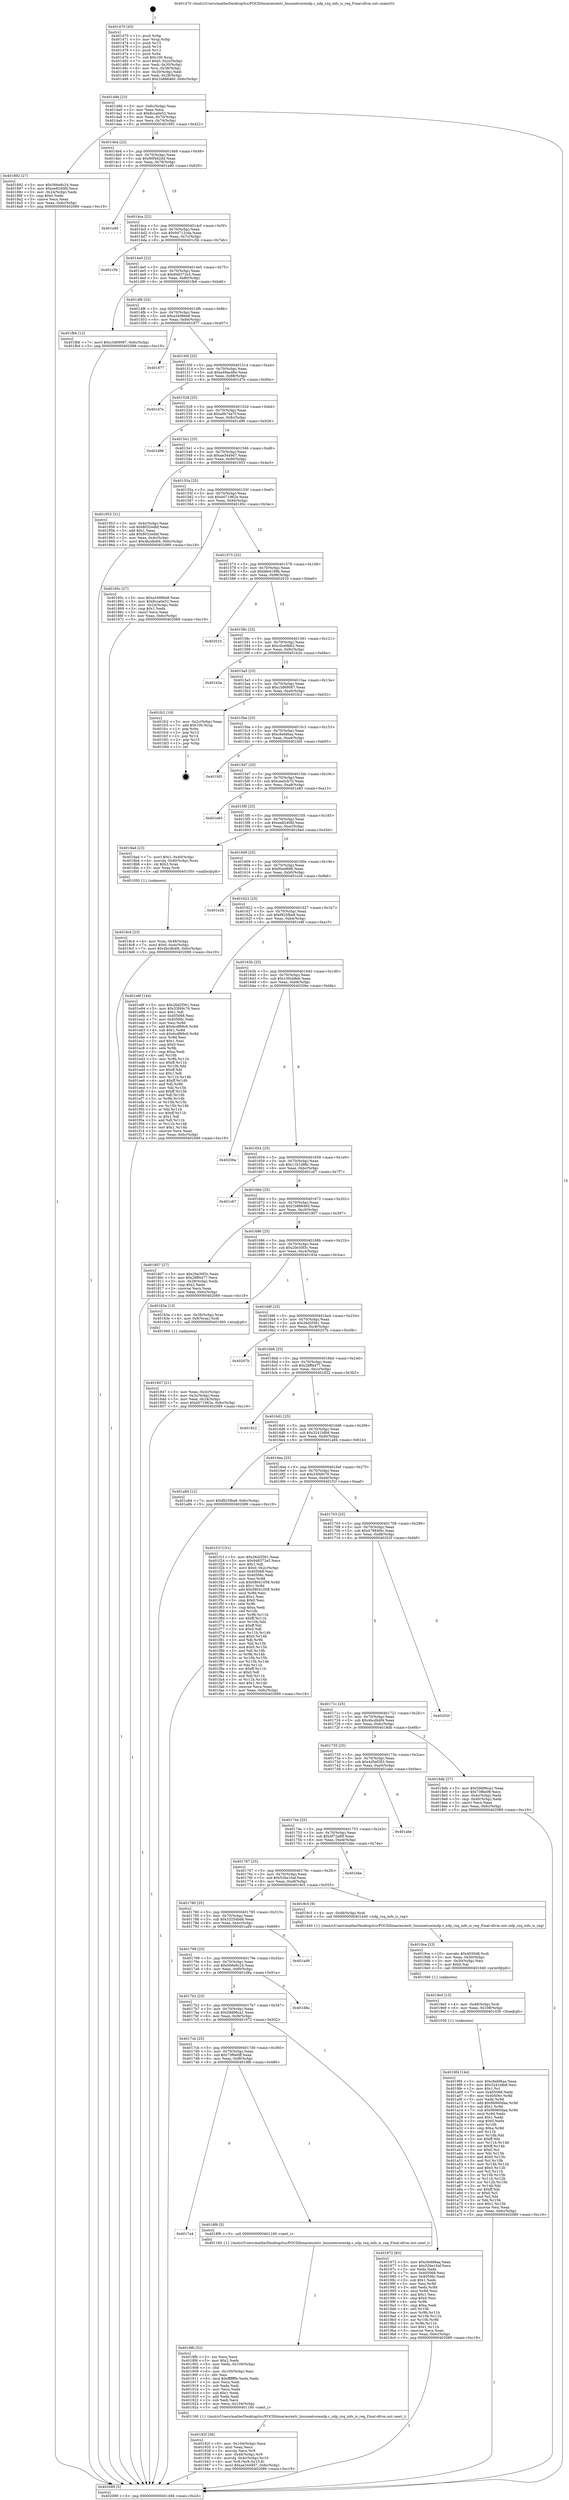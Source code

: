 digraph "0x401470" {
  label = "0x401470 (/mnt/c/Users/mathe/Desktop/tcc/POCII/binaries/extr_linuxnetcorexdp.c_xdp_rxq_info_is_reg_Final-ollvm.out::main(0))"
  labelloc = "t"
  node[shape=record]

  Entry [label="",width=0.3,height=0.3,shape=circle,fillcolor=black,style=filled]
  "0x40149d" [label="{
     0x40149d [23]\l
     | [instrs]\l
     &nbsp;&nbsp;0x40149d \<+3\>: mov -0x6c(%rbp),%eax\l
     &nbsp;&nbsp;0x4014a0 \<+2\>: mov %eax,%ecx\l
     &nbsp;&nbsp;0x4014a2 \<+6\>: sub $0x8cca0e52,%ecx\l
     &nbsp;&nbsp;0x4014a8 \<+3\>: mov %eax,-0x70(%rbp)\l
     &nbsp;&nbsp;0x4014ab \<+3\>: mov %ecx,-0x74(%rbp)\l
     &nbsp;&nbsp;0x4014ae \<+6\>: je 0000000000401892 \<main+0x422\>\l
  }"]
  "0x401892" [label="{
     0x401892 [27]\l
     | [instrs]\l
     &nbsp;&nbsp;0x401892 \<+5\>: mov $0x566e8c24,%eax\l
     &nbsp;&nbsp;0x401897 \<+5\>: mov $0xee8240fd,%ecx\l
     &nbsp;&nbsp;0x40189c \<+3\>: mov -0x24(%rbp),%edx\l
     &nbsp;&nbsp;0x40189f \<+3\>: cmp $0x0,%edx\l
     &nbsp;&nbsp;0x4018a2 \<+3\>: cmove %ecx,%eax\l
     &nbsp;&nbsp;0x4018a5 \<+3\>: mov %eax,-0x6c(%rbp)\l
     &nbsp;&nbsp;0x4018a8 \<+5\>: jmp 0000000000402089 \<main+0xc19\>\l
  }"]
  "0x4014b4" [label="{
     0x4014b4 [22]\l
     | [instrs]\l
     &nbsp;&nbsp;0x4014b4 \<+5\>: jmp 00000000004014b9 \<main+0x49\>\l
     &nbsp;&nbsp;0x4014b9 \<+3\>: mov -0x70(%rbp),%eax\l
     &nbsp;&nbsp;0x4014bc \<+5\>: sub $0x90f4d2d4,%eax\l
     &nbsp;&nbsp;0x4014c1 \<+3\>: mov %eax,-0x78(%rbp)\l
     &nbsp;&nbsp;0x4014c4 \<+6\>: je 0000000000401a90 \<main+0x620\>\l
  }"]
  Exit [label="",width=0.3,height=0.3,shape=circle,fillcolor=black,style=filled,peripheries=2]
  "0x401a90" [label="{
     0x401a90\l
  }", style=dashed]
  "0x4014ca" [label="{
     0x4014ca [22]\l
     | [instrs]\l
     &nbsp;&nbsp;0x4014ca \<+5\>: jmp 00000000004014cf \<main+0x5f\>\l
     &nbsp;&nbsp;0x4014cf \<+3\>: mov -0x70(%rbp),%eax\l
     &nbsp;&nbsp;0x4014d2 \<+5\>: sub $0x94712cda,%eax\l
     &nbsp;&nbsp;0x4014d7 \<+3\>: mov %eax,-0x7c(%rbp)\l
     &nbsp;&nbsp;0x4014da \<+6\>: je 0000000000401c5b \<main+0x7eb\>\l
  }"]
  "0x4019f4" [label="{
     0x4019f4 [144]\l
     | [instrs]\l
     &nbsp;&nbsp;0x4019f4 \<+5\>: mov $0xc6efd6aa,%eax\l
     &nbsp;&nbsp;0x4019f9 \<+5\>: mov $0x3241bfb8,%esi\l
     &nbsp;&nbsp;0x4019fe \<+2\>: mov $0x1,%cl\l
     &nbsp;&nbsp;0x401a00 \<+7\>: mov 0x405068,%edx\l
     &nbsp;&nbsp;0x401a07 \<+8\>: mov 0x40506c,%r8d\l
     &nbsp;&nbsp;0x401a0f \<+3\>: mov %edx,%r9d\l
     &nbsp;&nbsp;0x401a12 \<+7\>: add $0x9b960daa,%r9d\l
     &nbsp;&nbsp;0x401a19 \<+4\>: sub $0x1,%r9d\l
     &nbsp;&nbsp;0x401a1d \<+7\>: sub $0x9b960daa,%r9d\l
     &nbsp;&nbsp;0x401a24 \<+4\>: imul %r9d,%edx\l
     &nbsp;&nbsp;0x401a28 \<+3\>: and $0x1,%edx\l
     &nbsp;&nbsp;0x401a2b \<+3\>: cmp $0x0,%edx\l
     &nbsp;&nbsp;0x401a2e \<+4\>: sete %r10b\l
     &nbsp;&nbsp;0x401a32 \<+4\>: cmp $0xa,%r8d\l
     &nbsp;&nbsp;0x401a36 \<+4\>: setl %r11b\l
     &nbsp;&nbsp;0x401a3a \<+3\>: mov %r10b,%bl\l
     &nbsp;&nbsp;0x401a3d \<+3\>: xor $0xff,%bl\l
     &nbsp;&nbsp;0x401a40 \<+3\>: mov %r11b,%r14b\l
     &nbsp;&nbsp;0x401a43 \<+4\>: xor $0xff,%r14b\l
     &nbsp;&nbsp;0x401a47 \<+3\>: xor $0x0,%cl\l
     &nbsp;&nbsp;0x401a4a \<+3\>: mov %bl,%r15b\l
     &nbsp;&nbsp;0x401a4d \<+4\>: and $0x0,%r15b\l
     &nbsp;&nbsp;0x401a51 \<+3\>: and %cl,%r10b\l
     &nbsp;&nbsp;0x401a54 \<+3\>: mov %r14b,%r12b\l
     &nbsp;&nbsp;0x401a57 \<+4\>: and $0x0,%r12b\l
     &nbsp;&nbsp;0x401a5b \<+3\>: and %cl,%r11b\l
     &nbsp;&nbsp;0x401a5e \<+3\>: or %r10b,%r15b\l
     &nbsp;&nbsp;0x401a61 \<+3\>: or %r11b,%r12b\l
     &nbsp;&nbsp;0x401a64 \<+3\>: xor %r12b,%r15b\l
     &nbsp;&nbsp;0x401a67 \<+3\>: or %r14b,%bl\l
     &nbsp;&nbsp;0x401a6a \<+3\>: xor $0xff,%bl\l
     &nbsp;&nbsp;0x401a6d \<+3\>: or $0x0,%cl\l
     &nbsp;&nbsp;0x401a70 \<+2\>: and %cl,%bl\l
     &nbsp;&nbsp;0x401a72 \<+3\>: or %bl,%r15b\l
     &nbsp;&nbsp;0x401a75 \<+4\>: test $0x1,%r15b\l
     &nbsp;&nbsp;0x401a79 \<+3\>: cmovne %esi,%eax\l
     &nbsp;&nbsp;0x401a7c \<+3\>: mov %eax,-0x6c(%rbp)\l
     &nbsp;&nbsp;0x401a7f \<+5\>: jmp 0000000000402089 \<main+0xc19\>\l
  }"]
  "0x401c5b" [label="{
     0x401c5b\l
  }", style=dashed]
  "0x4014e0" [label="{
     0x4014e0 [22]\l
     | [instrs]\l
     &nbsp;&nbsp;0x4014e0 \<+5\>: jmp 00000000004014e5 \<main+0x75\>\l
     &nbsp;&nbsp;0x4014e5 \<+3\>: mov -0x70(%rbp),%eax\l
     &nbsp;&nbsp;0x4014e8 \<+5\>: sub $0x948372e5,%eax\l
     &nbsp;&nbsp;0x4014ed \<+3\>: mov %eax,-0x80(%rbp)\l
     &nbsp;&nbsp;0x4014f0 \<+6\>: je 0000000000401fb6 \<main+0xb46\>\l
  }"]
  "0x4019e5" [label="{
     0x4019e5 [15]\l
     | [instrs]\l
     &nbsp;&nbsp;0x4019e5 \<+4\>: mov -0x48(%rbp),%rdi\l
     &nbsp;&nbsp;0x4019e9 \<+6\>: mov %eax,-0x108(%rbp)\l
     &nbsp;&nbsp;0x4019ef \<+5\>: call 0000000000401030 \<free@plt\>\l
     | [calls]\l
     &nbsp;&nbsp;0x401030 \{1\} (unknown)\l
  }"]
  "0x401fb6" [label="{
     0x401fb6 [12]\l
     | [instrs]\l
     &nbsp;&nbsp;0x401fb6 \<+7\>: movl $0xc3d69087,-0x6c(%rbp)\l
     &nbsp;&nbsp;0x401fbd \<+5\>: jmp 0000000000402089 \<main+0xc19\>\l
  }"]
  "0x4014f6" [label="{
     0x4014f6 [25]\l
     | [instrs]\l
     &nbsp;&nbsp;0x4014f6 \<+5\>: jmp 00000000004014fb \<main+0x8b\>\l
     &nbsp;&nbsp;0x4014fb \<+3\>: mov -0x70(%rbp),%eax\l
     &nbsp;&nbsp;0x4014fe \<+5\>: sub $0xa34986e8,%eax\l
     &nbsp;&nbsp;0x401503 \<+6\>: mov %eax,-0x84(%rbp)\l
     &nbsp;&nbsp;0x401509 \<+6\>: je 0000000000401877 \<main+0x407\>\l
  }"]
  "0x4019ce" [label="{
     0x4019ce [23]\l
     | [instrs]\l
     &nbsp;&nbsp;0x4019ce \<+10\>: movabs $0x4030d6,%rdi\l
     &nbsp;&nbsp;0x4019d8 \<+3\>: mov %eax,-0x50(%rbp)\l
     &nbsp;&nbsp;0x4019db \<+3\>: mov -0x50(%rbp),%esi\l
     &nbsp;&nbsp;0x4019de \<+2\>: mov $0x0,%al\l
     &nbsp;&nbsp;0x4019e0 \<+5\>: call 0000000000401040 \<printf@plt\>\l
     | [calls]\l
     &nbsp;&nbsp;0x401040 \{1\} (unknown)\l
  }"]
  "0x401877" [label="{
     0x401877\l
  }", style=dashed]
  "0x40150f" [label="{
     0x40150f [25]\l
     | [instrs]\l
     &nbsp;&nbsp;0x40150f \<+5\>: jmp 0000000000401514 \<main+0xa4\>\l
     &nbsp;&nbsp;0x401514 \<+3\>: mov -0x70(%rbp),%eax\l
     &nbsp;&nbsp;0x401517 \<+5\>: sub $0xa49aa46e,%eax\l
     &nbsp;&nbsp;0x40151c \<+6\>: mov %eax,-0x88(%rbp)\l
     &nbsp;&nbsp;0x401522 \<+6\>: je 0000000000401d7e \<main+0x90e\>\l
  }"]
  "0x40192f" [label="{
     0x40192f [36]\l
     | [instrs]\l
     &nbsp;&nbsp;0x40192f \<+6\>: mov -0x104(%rbp),%ecx\l
     &nbsp;&nbsp;0x401935 \<+3\>: imul %eax,%ecx\l
     &nbsp;&nbsp;0x401938 \<+3\>: movslq %ecx,%r8\l
     &nbsp;&nbsp;0x40193b \<+4\>: mov -0x48(%rbp),%r9\l
     &nbsp;&nbsp;0x40193f \<+4\>: movslq -0x4c(%rbp),%r10\l
     &nbsp;&nbsp;0x401943 \<+4\>: mov %r8,(%r9,%r10,8)\l
     &nbsp;&nbsp;0x401947 \<+7\>: movl $0xae3449d7,-0x6c(%rbp)\l
     &nbsp;&nbsp;0x40194e \<+5\>: jmp 0000000000402089 \<main+0xc19\>\l
  }"]
  "0x401d7e" [label="{
     0x401d7e\l
  }", style=dashed]
  "0x401528" [label="{
     0x401528 [25]\l
     | [instrs]\l
     &nbsp;&nbsp;0x401528 \<+5\>: jmp 000000000040152d \<main+0xbd\>\l
     &nbsp;&nbsp;0x40152d \<+3\>: mov -0x70(%rbp),%eax\l
     &nbsp;&nbsp;0x401530 \<+5\>: sub $0xa9b74a7f,%eax\l
     &nbsp;&nbsp;0x401535 \<+6\>: mov %eax,-0x8c(%rbp)\l
     &nbsp;&nbsp;0x40153b \<+6\>: je 0000000000401d96 \<main+0x926\>\l
  }"]
  "0x4018fb" [label="{
     0x4018fb [52]\l
     | [instrs]\l
     &nbsp;&nbsp;0x4018fb \<+2\>: xor %ecx,%ecx\l
     &nbsp;&nbsp;0x4018fd \<+5\>: mov $0x2,%edx\l
     &nbsp;&nbsp;0x401902 \<+6\>: mov %edx,-0x100(%rbp)\l
     &nbsp;&nbsp;0x401908 \<+1\>: cltd\l
     &nbsp;&nbsp;0x401909 \<+6\>: mov -0x100(%rbp),%esi\l
     &nbsp;&nbsp;0x40190f \<+2\>: idiv %esi\l
     &nbsp;&nbsp;0x401911 \<+6\>: imul $0xfffffffe,%edx,%edx\l
     &nbsp;&nbsp;0x401917 \<+2\>: mov %ecx,%edi\l
     &nbsp;&nbsp;0x401919 \<+2\>: sub %edx,%edi\l
     &nbsp;&nbsp;0x40191b \<+2\>: mov %ecx,%edx\l
     &nbsp;&nbsp;0x40191d \<+3\>: sub $0x1,%edx\l
     &nbsp;&nbsp;0x401920 \<+2\>: add %edx,%edi\l
     &nbsp;&nbsp;0x401922 \<+2\>: sub %edi,%ecx\l
     &nbsp;&nbsp;0x401924 \<+6\>: mov %ecx,-0x104(%rbp)\l
     &nbsp;&nbsp;0x40192a \<+5\>: call 0000000000401160 \<next_i\>\l
     | [calls]\l
     &nbsp;&nbsp;0x401160 \{1\} (/mnt/c/Users/mathe/Desktop/tcc/POCII/binaries/extr_linuxnetcorexdp.c_xdp_rxq_info_is_reg_Final-ollvm.out::next_i)\l
  }"]
  "0x401d96" [label="{
     0x401d96\l
  }", style=dashed]
  "0x401541" [label="{
     0x401541 [25]\l
     | [instrs]\l
     &nbsp;&nbsp;0x401541 \<+5\>: jmp 0000000000401546 \<main+0xd6\>\l
     &nbsp;&nbsp;0x401546 \<+3\>: mov -0x70(%rbp),%eax\l
     &nbsp;&nbsp;0x401549 \<+5\>: sub $0xae3449d7,%eax\l
     &nbsp;&nbsp;0x40154e \<+6\>: mov %eax,-0x90(%rbp)\l
     &nbsp;&nbsp;0x401554 \<+6\>: je 0000000000401953 \<main+0x4e3\>\l
  }"]
  "0x4017e4" [label="{
     0x4017e4\l
  }", style=dashed]
  "0x401953" [label="{
     0x401953 [31]\l
     | [instrs]\l
     &nbsp;&nbsp;0x401953 \<+3\>: mov -0x4c(%rbp),%eax\l
     &nbsp;&nbsp;0x401956 \<+5\>: sub $0x8032edbf,%eax\l
     &nbsp;&nbsp;0x40195b \<+3\>: add $0x1,%eax\l
     &nbsp;&nbsp;0x40195e \<+5\>: add $0x8032edbf,%eax\l
     &nbsp;&nbsp;0x401963 \<+3\>: mov %eax,-0x4c(%rbp)\l
     &nbsp;&nbsp;0x401966 \<+7\>: movl $0x4bcdb4f4,-0x6c(%rbp)\l
     &nbsp;&nbsp;0x40196d \<+5\>: jmp 0000000000402089 \<main+0xc19\>\l
  }"]
  "0x40155a" [label="{
     0x40155a [25]\l
     | [instrs]\l
     &nbsp;&nbsp;0x40155a \<+5\>: jmp 000000000040155f \<main+0xef\>\l
     &nbsp;&nbsp;0x40155f \<+3\>: mov -0x70(%rbp),%eax\l
     &nbsp;&nbsp;0x401562 \<+5\>: sub $0xb071962e,%eax\l
     &nbsp;&nbsp;0x401567 \<+6\>: mov %eax,-0x94(%rbp)\l
     &nbsp;&nbsp;0x40156d \<+6\>: je 000000000040185c \<main+0x3ec\>\l
  }"]
  "0x4018f6" [label="{
     0x4018f6 [5]\l
     | [instrs]\l
     &nbsp;&nbsp;0x4018f6 \<+5\>: call 0000000000401160 \<next_i\>\l
     | [calls]\l
     &nbsp;&nbsp;0x401160 \{1\} (/mnt/c/Users/mathe/Desktop/tcc/POCII/binaries/extr_linuxnetcorexdp.c_xdp_rxq_info_is_reg_Final-ollvm.out::next_i)\l
  }"]
  "0x40185c" [label="{
     0x40185c [27]\l
     | [instrs]\l
     &nbsp;&nbsp;0x40185c \<+5\>: mov $0xa34986e8,%eax\l
     &nbsp;&nbsp;0x401861 \<+5\>: mov $0x8cca0e52,%ecx\l
     &nbsp;&nbsp;0x401866 \<+3\>: mov -0x24(%rbp),%edx\l
     &nbsp;&nbsp;0x401869 \<+3\>: cmp $0x1,%edx\l
     &nbsp;&nbsp;0x40186c \<+3\>: cmovl %ecx,%eax\l
     &nbsp;&nbsp;0x40186f \<+3\>: mov %eax,-0x6c(%rbp)\l
     &nbsp;&nbsp;0x401872 \<+5\>: jmp 0000000000402089 \<main+0xc19\>\l
  }"]
  "0x401573" [label="{
     0x401573 [25]\l
     | [instrs]\l
     &nbsp;&nbsp;0x401573 \<+5\>: jmp 0000000000401578 \<main+0x108\>\l
     &nbsp;&nbsp;0x401578 \<+3\>: mov -0x70(%rbp),%eax\l
     &nbsp;&nbsp;0x40157b \<+5\>: sub $0xbfe4199b,%eax\l
     &nbsp;&nbsp;0x401580 \<+6\>: mov %eax,-0x98(%rbp)\l
     &nbsp;&nbsp;0x401586 \<+6\>: je 0000000000402010 \<main+0xba0\>\l
  }"]
  "0x4017cb" [label="{
     0x4017cb [25]\l
     | [instrs]\l
     &nbsp;&nbsp;0x4017cb \<+5\>: jmp 00000000004017d0 \<main+0x360\>\l
     &nbsp;&nbsp;0x4017d0 \<+3\>: mov -0x70(%rbp),%eax\l
     &nbsp;&nbsp;0x4017d3 \<+5\>: sub $0x73f6e0ff,%eax\l
     &nbsp;&nbsp;0x4017d8 \<+6\>: mov %eax,-0xf8(%rbp)\l
     &nbsp;&nbsp;0x4017de \<+6\>: je 00000000004018f6 \<main+0x486\>\l
  }"]
  "0x402010" [label="{
     0x402010\l
  }", style=dashed]
  "0x40158c" [label="{
     0x40158c [25]\l
     | [instrs]\l
     &nbsp;&nbsp;0x40158c \<+5\>: jmp 0000000000401591 \<main+0x121\>\l
     &nbsp;&nbsp;0x401591 \<+3\>: mov -0x70(%rbp),%eax\l
     &nbsp;&nbsp;0x401594 \<+5\>: sub $0xc0ce9b62,%eax\l
     &nbsp;&nbsp;0x401599 \<+6\>: mov %eax,-0x9c(%rbp)\l
     &nbsp;&nbsp;0x40159f \<+6\>: je 0000000000401b2e \<main+0x6be\>\l
  }"]
  "0x401972" [label="{
     0x401972 [83]\l
     | [instrs]\l
     &nbsp;&nbsp;0x401972 \<+5\>: mov $0xc6efd6aa,%eax\l
     &nbsp;&nbsp;0x401977 \<+5\>: mov $0x526e10af,%ecx\l
     &nbsp;&nbsp;0x40197c \<+2\>: xor %edx,%edx\l
     &nbsp;&nbsp;0x40197e \<+7\>: mov 0x405068,%esi\l
     &nbsp;&nbsp;0x401985 \<+7\>: mov 0x40506c,%edi\l
     &nbsp;&nbsp;0x40198c \<+3\>: sub $0x1,%edx\l
     &nbsp;&nbsp;0x40198f \<+3\>: mov %esi,%r8d\l
     &nbsp;&nbsp;0x401992 \<+3\>: add %edx,%r8d\l
     &nbsp;&nbsp;0x401995 \<+4\>: imul %r8d,%esi\l
     &nbsp;&nbsp;0x401999 \<+3\>: and $0x1,%esi\l
     &nbsp;&nbsp;0x40199c \<+3\>: cmp $0x0,%esi\l
     &nbsp;&nbsp;0x40199f \<+4\>: sete %r9b\l
     &nbsp;&nbsp;0x4019a3 \<+3\>: cmp $0xa,%edi\l
     &nbsp;&nbsp;0x4019a6 \<+4\>: setl %r10b\l
     &nbsp;&nbsp;0x4019aa \<+3\>: mov %r9b,%r11b\l
     &nbsp;&nbsp;0x4019ad \<+3\>: and %r10b,%r11b\l
     &nbsp;&nbsp;0x4019b0 \<+3\>: xor %r10b,%r9b\l
     &nbsp;&nbsp;0x4019b3 \<+3\>: or %r9b,%r11b\l
     &nbsp;&nbsp;0x4019b6 \<+4\>: test $0x1,%r11b\l
     &nbsp;&nbsp;0x4019ba \<+3\>: cmovne %ecx,%eax\l
     &nbsp;&nbsp;0x4019bd \<+3\>: mov %eax,-0x6c(%rbp)\l
     &nbsp;&nbsp;0x4019c0 \<+5\>: jmp 0000000000402089 \<main+0xc19\>\l
  }"]
  "0x401b2e" [label="{
     0x401b2e\l
  }", style=dashed]
  "0x4015a5" [label="{
     0x4015a5 [25]\l
     | [instrs]\l
     &nbsp;&nbsp;0x4015a5 \<+5\>: jmp 00000000004015aa \<main+0x13a\>\l
     &nbsp;&nbsp;0x4015aa \<+3\>: mov -0x70(%rbp),%eax\l
     &nbsp;&nbsp;0x4015ad \<+5\>: sub $0xc3d69087,%eax\l
     &nbsp;&nbsp;0x4015b2 \<+6\>: mov %eax,-0xa0(%rbp)\l
     &nbsp;&nbsp;0x4015b8 \<+6\>: je 0000000000401fc2 \<main+0xb52\>\l
  }"]
  "0x4017b2" [label="{
     0x4017b2 [25]\l
     | [instrs]\l
     &nbsp;&nbsp;0x4017b2 \<+5\>: jmp 00000000004017b7 \<main+0x347\>\l
     &nbsp;&nbsp;0x4017b7 \<+3\>: mov -0x70(%rbp),%eax\l
     &nbsp;&nbsp;0x4017ba \<+5\>: sub $0x59d96ca1,%eax\l
     &nbsp;&nbsp;0x4017bf \<+6\>: mov %eax,-0xf4(%rbp)\l
     &nbsp;&nbsp;0x4017c5 \<+6\>: je 0000000000401972 \<main+0x502\>\l
  }"]
  "0x401fc2" [label="{
     0x401fc2 [19]\l
     | [instrs]\l
     &nbsp;&nbsp;0x401fc2 \<+3\>: mov -0x2c(%rbp),%eax\l
     &nbsp;&nbsp;0x401fc5 \<+7\>: add $0x100,%rsp\l
     &nbsp;&nbsp;0x401fcc \<+1\>: pop %rbx\l
     &nbsp;&nbsp;0x401fcd \<+2\>: pop %r12\l
     &nbsp;&nbsp;0x401fcf \<+2\>: pop %r14\l
     &nbsp;&nbsp;0x401fd1 \<+2\>: pop %r15\l
     &nbsp;&nbsp;0x401fd3 \<+1\>: pop %rbp\l
     &nbsp;&nbsp;0x401fd4 \<+1\>: ret\l
  }"]
  "0x4015be" [label="{
     0x4015be [25]\l
     | [instrs]\l
     &nbsp;&nbsp;0x4015be \<+5\>: jmp 00000000004015c3 \<main+0x153\>\l
     &nbsp;&nbsp;0x4015c3 \<+3\>: mov -0x70(%rbp),%eax\l
     &nbsp;&nbsp;0x4015c6 \<+5\>: sub $0xc6efd6aa,%eax\l
     &nbsp;&nbsp;0x4015cb \<+6\>: mov %eax,-0xa4(%rbp)\l
     &nbsp;&nbsp;0x4015d1 \<+6\>: je 0000000000401fd5 \<main+0xb65\>\l
  }"]
  "0x401d8a" [label="{
     0x401d8a\l
  }", style=dashed]
  "0x401fd5" [label="{
     0x401fd5\l
  }", style=dashed]
  "0x4015d7" [label="{
     0x4015d7 [25]\l
     | [instrs]\l
     &nbsp;&nbsp;0x4015d7 \<+5\>: jmp 00000000004015dc \<main+0x16c\>\l
     &nbsp;&nbsp;0x4015dc \<+3\>: mov -0x70(%rbp),%eax\l
     &nbsp;&nbsp;0x4015df \<+5\>: sub $0xcea5cb70,%eax\l
     &nbsp;&nbsp;0x4015e4 \<+6\>: mov %eax,-0xa8(%rbp)\l
     &nbsp;&nbsp;0x4015ea \<+6\>: je 0000000000401e83 \<main+0xa13\>\l
  }"]
  "0x401799" [label="{
     0x401799 [25]\l
     | [instrs]\l
     &nbsp;&nbsp;0x401799 \<+5\>: jmp 000000000040179e \<main+0x32e\>\l
     &nbsp;&nbsp;0x40179e \<+3\>: mov -0x70(%rbp),%eax\l
     &nbsp;&nbsp;0x4017a1 \<+5\>: sub $0x566e8c24,%eax\l
     &nbsp;&nbsp;0x4017a6 \<+6\>: mov %eax,-0xf0(%rbp)\l
     &nbsp;&nbsp;0x4017ac \<+6\>: je 0000000000401d8a \<main+0x91a\>\l
  }"]
  "0x401e83" [label="{
     0x401e83\l
  }", style=dashed]
  "0x4015f0" [label="{
     0x4015f0 [25]\l
     | [instrs]\l
     &nbsp;&nbsp;0x4015f0 \<+5\>: jmp 00000000004015f5 \<main+0x185\>\l
     &nbsp;&nbsp;0x4015f5 \<+3\>: mov -0x70(%rbp),%eax\l
     &nbsp;&nbsp;0x4015f8 \<+5\>: sub $0xee8240fd,%eax\l
     &nbsp;&nbsp;0x4015fd \<+6\>: mov %eax,-0xac(%rbp)\l
     &nbsp;&nbsp;0x401603 \<+6\>: je 00000000004018ad \<main+0x43d\>\l
  }"]
  "0x401ad9" [label="{
     0x401ad9\l
  }", style=dashed]
  "0x4018ad" [label="{
     0x4018ad [23]\l
     | [instrs]\l
     &nbsp;&nbsp;0x4018ad \<+7\>: movl $0x1,-0x40(%rbp)\l
     &nbsp;&nbsp;0x4018b4 \<+4\>: movslq -0x40(%rbp),%rax\l
     &nbsp;&nbsp;0x4018b8 \<+4\>: shl $0x3,%rax\l
     &nbsp;&nbsp;0x4018bc \<+3\>: mov %rax,%rdi\l
     &nbsp;&nbsp;0x4018bf \<+5\>: call 0000000000401050 \<malloc@plt\>\l
     | [calls]\l
     &nbsp;&nbsp;0x401050 \{1\} (unknown)\l
  }"]
  "0x401609" [label="{
     0x401609 [25]\l
     | [instrs]\l
     &nbsp;&nbsp;0x401609 \<+5\>: jmp 000000000040160e \<main+0x19e\>\l
     &nbsp;&nbsp;0x40160e \<+3\>: mov -0x70(%rbp),%eax\l
     &nbsp;&nbsp;0x401611 \<+5\>: sub $0xf0eef886,%eax\l
     &nbsp;&nbsp;0x401616 \<+6\>: mov %eax,-0xb0(%rbp)\l
     &nbsp;&nbsp;0x40161c \<+6\>: je 0000000000401e26 \<main+0x9b6\>\l
  }"]
  "0x401780" [label="{
     0x401780 [25]\l
     | [instrs]\l
     &nbsp;&nbsp;0x401780 \<+5\>: jmp 0000000000401785 \<main+0x315\>\l
     &nbsp;&nbsp;0x401785 \<+3\>: mov -0x70(%rbp),%eax\l
     &nbsp;&nbsp;0x401788 \<+5\>: sub $0x5325dbd6,%eax\l
     &nbsp;&nbsp;0x40178d \<+6\>: mov %eax,-0xec(%rbp)\l
     &nbsp;&nbsp;0x401793 \<+6\>: je 0000000000401ad9 \<main+0x669\>\l
  }"]
  "0x401e26" [label="{
     0x401e26\l
  }", style=dashed]
  "0x401622" [label="{
     0x401622 [25]\l
     | [instrs]\l
     &nbsp;&nbsp;0x401622 \<+5\>: jmp 0000000000401627 \<main+0x1b7\>\l
     &nbsp;&nbsp;0x401627 \<+3\>: mov -0x70(%rbp),%eax\l
     &nbsp;&nbsp;0x40162a \<+5\>: sub $0xf825fbe8,%eax\l
     &nbsp;&nbsp;0x40162f \<+6\>: mov %eax,-0xb4(%rbp)\l
     &nbsp;&nbsp;0x401635 \<+6\>: je 0000000000401e8f \<main+0xa1f\>\l
  }"]
  "0x4019c5" [label="{
     0x4019c5 [9]\l
     | [instrs]\l
     &nbsp;&nbsp;0x4019c5 \<+4\>: mov -0x48(%rbp),%rdi\l
     &nbsp;&nbsp;0x4019c9 \<+5\>: call 0000000000401440 \<xdp_rxq_info_is_reg\>\l
     | [calls]\l
     &nbsp;&nbsp;0x401440 \{1\} (/mnt/c/Users/mathe/Desktop/tcc/POCII/binaries/extr_linuxnetcorexdp.c_xdp_rxq_info_is_reg_Final-ollvm.out::xdp_rxq_info_is_reg)\l
  }"]
  "0x401e8f" [label="{
     0x401e8f [144]\l
     | [instrs]\l
     &nbsp;&nbsp;0x401e8f \<+5\>: mov $0x26d2f361,%eax\l
     &nbsp;&nbsp;0x401e94 \<+5\>: mov $0x33f49c76,%ecx\l
     &nbsp;&nbsp;0x401e99 \<+2\>: mov $0x1,%dl\l
     &nbsp;&nbsp;0x401e9b \<+7\>: mov 0x405068,%esi\l
     &nbsp;&nbsp;0x401ea2 \<+7\>: mov 0x40506c,%edi\l
     &nbsp;&nbsp;0x401ea9 \<+3\>: mov %esi,%r8d\l
     &nbsp;&nbsp;0x401eac \<+7\>: add $0x6cdf69c6,%r8d\l
     &nbsp;&nbsp;0x401eb3 \<+4\>: sub $0x1,%r8d\l
     &nbsp;&nbsp;0x401eb7 \<+7\>: sub $0x6cdf69c6,%r8d\l
     &nbsp;&nbsp;0x401ebe \<+4\>: imul %r8d,%esi\l
     &nbsp;&nbsp;0x401ec2 \<+3\>: and $0x1,%esi\l
     &nbsp;&nbsp;0x401ec5 \<+3\>: cmp $0x0,%esi\l
     &nbsp;&nbsp;0x401ec8 \<+4\>: sete %r9b\l
     &nbsp;&nbsp;0x401ecc \<+3\>: cmp $0xa,%edi\l
     &nbsp;&nbsp;0x401ecf \<+4\>: setl %r10b\l
     &nbsp;&nbsp;0x401ed3 \<+3\>: mov %r9b,%r11b\l
     &nbsp;&nbsp;0x401ed6 \<+4\>: xor $0xff,%r11b\l
     &nbsp;&nbsp;0x401eda \<+3\>: mov %r10b,%bl\l
     &nbsp;&nbsp;0x401edd \<+3\>: xor $0xff,%bl\l
     &nbsp;&nbsp;0x401ee0 \<+3\>: xor $0x1,%dl\l
     &nbsp;&nbsp;0x401ee3 \<+3\>: mov %r11b,%r14b\l
     &nbsp;&nbsp;0x401ee6 \<+4\>: and $0xff,%r14b\l
     &nbsp;&nbsp;0x401eea \<+3\>: and %dl,%r9b\l
     &nbsp;&nbsp;0x401eed \<+3\>: mov %bl,%r15b\l
     &nbsp;&nbsp;0x401ef0 \<+4\>: and $0xff,%r15b\l
     &nbsp;&nbsp;0x401ef4 \<+3\>: and %dl,%r10b\l
     &nbsp;&nbsp;0x401ef7 \<+3\>: or %r9b,%r14b\l
     &nbsp;&nbsp;0x401efa \<+3\>: or %r10b,%r15b\l
     &nbsp;&nbsp;0x401efd \<+3\>: xor %r15b,%r14b\l
     &nbsp;&nbsp;0x401f00 \<+3\>: or %bl,%r11b\l
     &nbsp;&nbsp;0x401f03 \<+4\>: xor $0xff,%r11b\l
     &nbsp;&nbsp;0x401f07 \<+3\>: or $0x1,%dl\l
     &nbsp;&nbsp;0x401f0a \<+3\>: and %dl,%r11b\l
     &nbsp;&nbsp;0x401f0d \<+3\>: or %r11b,%r14b\l
     &nbsp;&nbsp;0x401f10 \<+4\>: test $0x1,%r14b\l
     &nbsp;&nbsp;0x401f14 \<+3\>: cmovne %ecx,%eax\l
     &nbsp;&nbsp;0x401f17 \<+3\>: mov %eax,-0x6c(%rbp)\l
     &nbsp;&nbsp;0x401f1a \<+5\>: jmp 0000000000402089 \<main+0xc19\>\l
  }"]
  "0x40163b" [label="{
     0x40163b [25]\l
     | [instrs]\l
     &nbsp;&nbsp;0x40163b \<+5\>: jmp 0000000000401640 \<main+0x1d0\>\l
     &nbsp;&nbsp;0x401640 \<+3\>: mov -0x70(%rbp),%eax\l
     &nbsp;&nbsp;0x401643 \<+5\>: sub $0x100cb8eb,%eax\l
     &nbsp;&nbsp;0x401648 \<+6\>: mov %eax,-0xb8(%rbp)\l
     &nbsp;&nbsp;0x40164e \<+6\>: je 000000000040206a \<main+0xbfa\>\l
  }"]
  "0x401767" [label="{
     0x401767 [25]\l
     | [instrs]\l
     &nbsp;&nbsp;0x401767 \<+5\>: jmp 000000000040176c \<main+0x2fc\>\l
     &nbsp;&nbsp;0x40176c \<+3\>: mov -0x70(%rbp),%eax\l
     &nbsp;&nbsp;0x40176f \<+5\>: sub $0x526e10af,%eax\l
     &nbsp;&nbsp;0x401774 \<+6\>: mov %eax,-0xe8(%rbp)\l
     &nbsp;&nbsp;0x40177a \<+6\>: je 00000000004019c5 \<main+0x555\>\l
  }"]
  "0x40206a" [label="{
     0x40206a\l
  }", style=dashed]
  "0x401654" [label="{
     0x401654 [25]\l
     | [instrs]\l
     &nbsp;&nbsp;0x401654 \<+5\>: jmp 0000000000401659 \<main+0x1e9\>\l
     &nbsp;&nbsp;0x401659 \<+3\>: mov -0x70(%rbp),%eax\l
     &nbsp;&nbsp;0x40165c \<+5\>: sub $0x11b1d88c,%eax\l
     &nbsp;&nbsp;0x401661 \<+6\>: mov %eax,-0xbc(%rbp)\l
     &nbsp;&nbsp;0x401667 \<+6\>: je 0000000000401c67 \<main+0x7f7\>\l
  }"]
  "0x401bbe" [label="{
     0x401bbe\l
  }", style=dashed]
  "0x401c67" [label="{
     0x401c67\l
  }", style=dashed]
  "0x40166d" [label="{
     0x40166d [25]\l
     | [instrs]\l
     &nbsp;&nbsp;0x40166d \<+5\>: jmp 0000000000401672 \<main+0x202\>\l
     &nbsp;&nbsp;0x401672 \<+3\>: mov -0x70(%rbp),%eax\l
     &nbsp;&nbsp;0x401675 \<+5\>: sub $0x1b886460,%eax\l
     &nbsp;&nbsp;0x40167a \<+6\>: mov %eax,-0xc0(%rbp)\l
     &nbsp;&nbsp;0x401680 \<+6\>: je 0000000000401807 \<main+0x397\>\l
  }"]
  "0x40174e" [label="{
     0x40174e [25]\l
     | [instrs]\l
     &nbsp;&nbsp;0x40174e \<+5\>: jmp 0000000000401753 \<main+0x2e3\>\l
     &nbsp;&nbsp;0x401753 \<+3\>: mov -0x70(%rbp),%eax\l
     &nbsp;&nbsp;0x401756 \<+5\>: sub $0x4f72afdf,%eax\l
     &nbsp;&nbsp;0x40175b \<+6\>: mov %eax,-0xe4(%rbp)\l
     &nbsp;&nbsp;0x401761 \<+6\>: je 0000000000401bbe \<main+0x74e\>\l
  }"]
  "0x401807" [label="{
     0x401807 [27]\l
     | [instrs]\l
     &nbsp;&nbsp;0x401807 \<+5\>: mov $0x20e30f3c,%eax\l
     &nbsp;&nbsp;0x40180c \<+5\>: mov $0x28ff4477,%ecx\l
     &nbsp;&nbsp;0x401811 \<+3\>: mov -0x28(%rbp),%edx\l
     &nbsp;&nbsp;0x401814 \<+3\>: cmp $0x2,%edx\l
     &nbsp;&nbsp;0x401817 \<+3\>: cmovne %ecx,%eax\l
     &nbsp;&nbsp;0x40181a \<+3\>: mov %eax,-0x6c(%rbp)\l
     &nbsp;&nbsp;0x40181d \<+5\>: jmp 0000000000402089 \<main+0xc19\>\l
  }"]
  "0x401686" [label="{
     0x401686 [25]\l
     | [instrs]\l
     &nbsp;&nbsp;0x401686 \<+5\>: jmp 000000000040168b \<main+0x21b\>\l
     &nbsp;&nbsp;0x40168b \<+3\>: mov -0x70(%rbp),%eax\l
     &nbsp;&nbsp;0x40168e \<+5\>: sub $0x20e30f3c,%eax\l
     &nbsp;&nbsp;0x401693 \<+6\>: mov %eax,-0xc4(%rbp)\l
     &nbsp;&nbsp;0x401699 \<+6\>: je 000000000040183a \<main+0x3ca\>\l
  }"]
  "0x402089" [label="{
     0x402089 [5]\l
     | [instrs]\l
     &nbsp;&nbsp;0x402089 \<+5\>: jmp 000000000040149d \<main+0x2d\>\l
  }"]
  "0x401470" [label="{
     0x401470 [45]\l
     | [instrs]\l
     &nbsp;&nbsp;0x401470 \<+1\>: push %rbp\l
     &nbsp;&nbsp;0x401471 \<+3\>: mov %rsp,%rbp\l
     &nbsp;&nbsp;0x401474 \<+2\>: push %r15\l
     &nbsp;&nbsp;0x401476 \<+2\>: push %r14\l
     &nbsp;&nbsp;0x401478 \<+2\>: push %r12\l
     &nbsp;&nbsp;0x40147a \<+1\>: push %rbx\l
     &nbsp;&nbsp;0x40147b \<+7\>: sub $0x100,%rsp\l
     &nbsp;&nbsp;0x401482 \<+7\>: movl $0x0,-0x2c(%rbp)\l
     &nbsp;&nbsp;0x401489 \<+3\>: mov %edi,-0x30(%rbp)\l
     &nbsp;&nbsp;0x40148c \<+4\>: mov %rsi,-0x38(%rbp)\l
     &nbsp;&nbsp;0x401490 \<+3\>: mov -0x30(%rbp),%edi\l
     &nbsp;&nbsp;0x401493 \<+3\>: mov %edi,-0x28(%rbp)\l
     &nbsp;&nbsp;0x401496 \<+7\>: movl $0x1b886460,-0x6c(%rbp)\l
  }"]
  "0x401abe" [label="{
     0x401abe\l
  }", style=dashed]
  "0x40183a" [label="{
     0x40183a [13]\l
     | [instrs]\l
     &nbsp;&nbsp;0x40183a \<+4\>: mov -0x38(%rbp),%rax\l
     &nbsp;&nbsp;0x40183e \<+4\>: mov 0x8(%rax),%rdi\l
     &nbsp;&nbsp;0x401842 \<+5\>: call 0000000000401060 \<atoi@plt\>\l
     | [calls]\l
     &nbsp;&nbsp;0x401060 \{1\} (unknown)\l
  }"]
  "0x40169f" [label="{
     0x40169f [25]\l
     | [instrs]\l
     &nbsp;&nbsp;0x40169f \<+5\>: jmp 00000000004016a4 \<main+0x234\>\l
     &nbsp;&nbsp;0x4016a4 \<+3\>: mov -0x70(%rbp),%eax\l
     &nbsp;&nbsp;0x4016a7 \<+5\>: sub $0x26d2f361,%eax\l
     &nbsp;&nbsp;0x4016ac \<+6\>: mov %eax,-0xc8(%rbp)\l
     &nbsp;&nbsp;0x4016b2 \<+6\>: je 000000000040207b \<main+0xc0b\>\l
  }"]
  "0x401847" [label="{
     0x401847 [21]\l
     | [instrs]\l
     &nbsp;&nbsp;0x401847 \<+3\>: mov %eax,-0x3c(%rbp)\l
     &nbsp;&nbsp;0x40184a \<+3\>: mov -0x3c(%rbp),%eax\l
     &nbsp;&nbsp;0x40184d \<+3\>: mov %eax,-0x24(%rbp)\l
     &nbsp;&nbsp;0x401850 \<+7\>: movl $0xb071962e,-0x6c(%rbp)\l
     &nbsp;&nbsp;0x401857 \<+5\>: jmp 0000000000402089 \<main+0xc19\>\l
  }"]
  "0x4018c4" [label="{
     0x4018c4 [23]\l
     | [instrs]\l
     &nbsp;&nbsp;0x4018c4 \<+4\>: mov %rax,-0x48(%rbp)\l
     &nbsp;&nbsp;0x4018c8 \<+7\>: movl $0x0,-0x4c(%rbp)\l
     &nbsp;&nbsp;0x4018cf \<+7\>: movl $0x4bcdb4f4,-0x6c(%rbp)\l
     &nbsp;&nbsp;0x4018d6 \<+5\>: jmp 0000000000402089 \<main+0xc19\>\l
  }"]
  "0x401735" [label="{
     0x401735 [25]\l
     | [instrs]\l
     &nbsp;&nbsp;0x401735 \<+5\>: jmp 000000000040173a \<main+0x2ca\>\l
     &nbsp;&nbsp;0x40173a \<+3\>: mov -0x70(%rbp),%eax\l
     &nbsp;&nbsp;0x40173d \<+5\>: sub $0x4d5ef283,%eax\l
     &nbsp;&nbsp;0x401742 \<+6\>: mov %eax,-0xe0(%rbp)\l
     &nbsp;&nbsp;0x401748 \<+6\>: je 0000000000401abe \<main+0x64e\>\l
  }"]
  "0x40207b" [label="{
     0x40207b\l
  }", style=dashed]
  "0x4016b8" [label="{
     0x4016b8 [25]\l
     | [instrs]\l
     &nbsp;&nbsp;0x4016b8 \<+5\>: jmp 00000000004016bd \<main+0x24d\>\l
     &nbsp;&nbsp;0x4016bd \<+3\>: mov -0x70(%rbp),%eax\l
     &nbsp;&nbsp;0x4016c0 \<+5\>: sub $0x28ff4477,%eax\l
     &nbsp;&nbsp;0x4016c5 \<+6\>: mov %eax,-0xcc(%rbp)\l
     &nbsp;&nbsp;0x4016cb \<+6\>: je 0000000000401822 \<main+0x3b2\>\l
  }"]
  "0x4018db" [label="{
     0x4018db [27]\l
     | [instrs]\l
     &nbsp;&nbsp;0x4018db \<+5\>: mov $0x59d96ca1,%eax\l
     &nbsp;&nbsp;0x4018e0 \<+5\>: mov $0x73f6e0ff,%ecx\l
     &nbsp;&nbsp;0x4018e5 \<+3\>: mov -0x4c(%rbp),%edx\l
     &nbsp;&nbsp;0x4018e8 \<+3\>: cmp -0x40(%rbp),%edx\l
     &nbsp;&nbsp;0x4018eb \<+3\>: cmovl %ecx,%eax\l
     &nbsp;&nbsp;0x4018ee \<+3\>: mov %eax,-0x6c(%rbp)\l
     &nbsp;&nbsp;0x4018f1 \<+5\>: jmp 0000000000402089 \<main+0xc19\>\l
  }"]
  "0x401822" [label="{
     0x401822\l
  }", style=dashed]
  "0x4016d1" [label="{
     0x4016d1 [25]\l
     | [instrs]\l
     &nbsp;&nbsp;0x4016d1 \<+5\>: jmp 00000000004016d6 \<main+0x266\>\l
     &nbsp;&nbsp;0x4016d6 \<+3\>: mov -0x70(%rbp),%eax\l
     &nbsp;&nbsp;0x4016d9 \<+5\>: sub $0x3241bfb8,%eax\l
     &nbsp;&nbsp;0x4016de \<+6\>: mov %eax,-0xd0(%rbp)\l
     &nbsp;&nbsp;0x4016e4 \<+6\>: je 0000000000401a84 \<main+0x614\>\l
  }"]
  "0x40171c" [label="{
     0x40171c [25]\l
     | [instrs]\l
     &nbsp;&nbsp;0x40171c \<+5\>: jmp 0000000000401721 \<main+0x2b1\>\l
     &nbsp;&nbsp;0x401721 \<+3\>: mov -0x70(%rbp),%eax\l
     &nbsp;&nbsp;0x401724 \<+5\>: sub $0x4bcdb4f4,%eax\l
     &nbsp;&nbsp;0x401729 \<+6\>: mov %eax,-0xdc(%rbp)\l
     &nbsp;&nbsp;0x40172f \<+6\>: je 00000000004018db \<main+0x46b\>\l
  }"]
  "0x401a84" [label="{
     0x401a84 [12]\l
     | [instrs]\l
     &nbsp;&nbsp;0x401a84 \<+7\>: movl $0xf825fbe8,-0x6c(%rbp)\l
     &nbsp;&nbsp;0x401a8b \<+5\>: jmp 0000000000402089 \<main+0xc19\>\l
  }"]
  "0x4016ea" [label="{
     0x4016ea [25]\l
     | [instrs]\l
     &nbsp;&nbsp;0x4016ea \<+5\>: jmp 00000000004016ef \<main+0x27f\>\l
     &nbsp;&nbsp;0x4016ef \<+3\>: mov -0x70(%rbp),%eax\l
     &nbsp;&nbsp;0x4016f2 \<+5\>: sub $0x33f49c76,%eax\l
     &nbsp;&nbsp;0x4016f7 \<+6\>: mov %eax,-0xd4(%rbp)\l
     &nbsp;&nbsp;0x4016fd \<+6\>: je 0000000000401f1f \<main+0xaaf\>\l
  }"]
  "0x40202f" [label="{
     0x40202f\l
  }", style=dashed]
  "0x401f1f" [label="{
     0x401f1f [151]\l
     | [instrs]\l
     &nbsp;&nbsp;0x401f1f \<+5\>: mov $0x26d2f361,%eax\l
     &nbsp;&nbsp;0x401f24 \<+5\>: mov $0x948372e5,%ecx\l
     &nbsp;&nbsp;0x401f29 \<+2\>: mov $0x1,%dl\l
     &nbsp;&nbsp;0x401f2b \<+7\>: movl $0x0,-0x2c(%rbp)\l
     &nbsp;&nbsp;0x401f32 \<+7\>: mov 0x405068,%esi\l
     &nbsp;&nbsp;0x401f39 \<+7\>: mov 0x40506c,%edi\l
     &nbsp;&nbsp;0x401f40 \<+3\>: mov %esi,%r8d\l
     &nbsp;&nbsp;0x401f43 \<+7\>: sub $0x58041058,%r8d\l
     &nbsp;&nbsp;0x401f4a \<+4\>: sub $0x1,%r8d\l
     &nbsp;&nbsp;0x401f4e \<+7\>: add $0x58041058,%r8d\l
     &nbsp;&nbsp;0x401f55 \<+4\>: imul %r8d,%esi\l
     &nbsp;&nbsp;0x401f59 \<+3\>: and $0x1,%esi\l
     &nbsp;&nbsp;0x401f5c \<+3\>: cmp $0x0,%esi\l
     &nbsp;&nbsp;0x401f5f \<+4\>: sete %r9b\l
     &nbsp;&nbsp;0x401f63 \<+3\>: cmp $0xa,%edi\l
     &nbsp;&nbsp;0x401f66 \<+4\>: setl %r10b\l
     &nbsp;&nbsp;0x401f6a \<+3\>: mov %r9b,%r11b\l
     &nbsp;&nbsp;0x401f6d \<+4\>: xor $0xff,%r11b\l
     &nbsp;&nbsp;0x401f71 \<+3\>: mov %r10b,%bl\l
     &nbsp;&nbsp;0x401f74 \<+3\>: xor $0xff,%bl\l
     &nbsp;&nbsp;0x401f77 \<+3\>: xor $0x0,%dl\l
     &nbsp;&nbsp;0x401f7a \<+3\>: mov %r11b,%r14b\l
     &nbsp;&nbsp;0x401f7d \<+4\>: and $0x0,%r14b\l
     &nbsp;&nbsp;0x401f81 \<+3\>: and %dl,%r9b\l
     &nbsp;&nbsp;0x401f84 \<+3\>: mov %bl,%r15b\l
     &nbsp;&nbsp;0x401f87 \<+4\>: and $0x0,%r15b\l
     &nbsp;&nbsp;0x401f8b \<+3\>: and %dl,%r10b\l
     &nbsp;&nbsp;0x401f8e \<+3\>: or %r9b,%r14b\l
     &nbsp;&nbsp;0x401f91 \<+3\>: or %r10b,%r15b\l
     &nbsp;&nbsp;0x401f94 \<+3\>: xor %r15b,%r14b\l
     &nbsp;&nbsp;0x401f97 \<+3\>: or %bl,%r11b\l
     &nbsp;&nbsp;0x401f9a \<+4\>: xor $0xff,%r11b\l
     &nbsp;&nbsp;0x401f9e \<+3\>: or $0x0,%dl\l
     &nbsp;&nbsp;0x401fa1 \<+3\>: and %dl,%r11b\l
     &nbsp;&nbsp;0x401fa4 \<+3\>: or %r11b,%r14b\l
     &nbsp;&nbsp;0x401fa7 \<+4\>: test $0x1,%r14b\l
     &nbsp;&nbsp;0x401fab \<+3\>: cmovne %ecx,%eax\l
     &nbsp;&nbsp;0x401fae \<+3\>: mov %eax,-0x6c(%rbp)\l
     &nbsp;&nbsp;0x401fb1 \<+5\>: jmp 0000000000402089 \<main+0xc19\>\l
  }"]
  "0x401703" [label="{
     0x401703 [25]\l
     | [instrs]\l
     &nbsp;&nbsp;0x401703 \<+5\>: jmp 0000000000401708 \<main+0x298\>\l
     &nbsp;&nbsp;0x401708 \<+3\>: mov -0x70(%rbp),%eax\l
     &nbsp;&nbsp;0x40170b \<+5\>: sub $0x47984f4c,%eax\l
     &nbsp;&nbsp;0x401710 \<+6\>: mov %eax,-0xd8(%rbp)\l
     &nbsp;&nbsp;0x401716 \<+6\>: je 000000000040202f \<main+0xbbf\>\l
  }"]
  Entry -> "0x401470" [label=" 1"]
  "0x40149d" -> "0x401892" [label=" 1"]
  "0x40149d" -> "0x4014b4" [label=" 15"]
  "0x401fc2" -> Exit [label=" 1"]
  "0x4014b4" -> "0x401a90" [label=" 0"]
  "0x4014b4" -> "0x4014ca" [label=" 15"]
  "0x401fb6" -> "0x402089" [label=" 1"]
  "0x4014ca" -> "0x401c5b" [label=" 0"]
  "0x4014ca" -> "0x4014e0" [label=" 15"]
  "0x401f1f" -> "0x402089" [label=" 1"]
  "0x4014e0" -> "0x401fb6" [label=" 1"]
  "0x4014e0" -> "0x4014f6" [label=" 14"]
  "0x401e8f" -> "0x402089" [label=" 1"]
  "0x4014f6" -> "0x401877" [label=" 0"]
  "0x4014f6" -> "0x40150f" [label=" 14"]
  "0x401a84" -> "0x402089" [label=" 1"]
  "0x40150f" -> "0x401d7e" [label=" 0"]
  "0x40150f" -> "0x401528" [label=" 14"]
  "0x4019f4" -> "0x402089" [label=" 1"]
  "0x401528" -> "0x401d96" [label=" 0"]
  "0x401528" -> "0x401541" [label=" 14"]
  "0x4019e5" -> "0x4019f4" [label=" 1"]
  "0x401541" -> "0x401953" [label=" 1"]
  "0x401541" -> "0x40155a" [label=" 13"]
  "0x4019ce" -> "0x4019e5" [label=" 1"]
  "0x40155a" -> "0x40185c" [label=" 1"]
  "0x40155a" -> "0x401573" [label=" 12"]
  "0x4019c5" -> "0x4019ce" [label=" 1"]
  "0x401573" -> "0x402010" [label=" 0"]
  "0x401573" -> "0x40158c" [label=" 12"]
  "0x401953" -> "0x402089" [label=" 1"]
  "0x40158c" -> "0x401b2e" [label=" 0"]
  "0x40158c" -> "0x4015a5" [label=" 12"]
  "0x40192f" -> "0x402089" [label=" 1"]
  "0x4015a5" -> "0x401fc2" [label=" 1"]
  "0x4015a5" -> "0x4015be" [label=" 11"]
  "0x4018f6" -> "0x4018fb" [label=" 1"]
  "0x4015be" -> "0x401fd5" [label=" 0"]
  "0x4015be" -> "0x4015d7" [label=" 11"]
  "0x4017cb" -> "0x4017e4" [label=" 0"]
  "0x4015d7" -> "0x401e83" [label=" 0"]
  "0x4015d7" -> "0x4015f0" [label=" 11"]
  "0x401972" -> "0x402089" [label=" 1"]
  "0x4015f0" -> "0x4018ad" [label=" 1"]
  "0x4015f0" -> "0x401609" [label=" 10"]
  "0x4017b2" -> "0x4017cb" [label=" 1"]
  "0x401609" -> "0x401e26" [label=" 0"]
  "0x401609" -> "0x401622" [label=" 10"]
  "0x4018fb" -> "0x40192f" [label=" 1"]
  "0x401622" -> "0x401e8f" [label=" 1"]
  "0x401622" -> "0x40163b" [label=" 9"]
  "0x401799" -> "0x4017b2" [label=" 2"]
  "0x40163b" -> "0x40206a" [label=" 0"]
  "0x40163b" -> "0x401654" [label=" 9"]
  "0x4017cb" -> "0x4018f6" [label=" 1"]
  "0x401654" -> "0x401c67" [label=" 0"]
  "0x401654" -> "0x40166d" [label=" 9"]
  "0x401780" -> "0x401799" [label=" 2"]
  "0x40166d" -> "0x401807" [label=" 1"]
  "0x40166d" -> "0x401686" [label=" 8"]
  "0x401807" -> "0x402089" [label=" 1"]
  "0x401470" -> "0x40149d" [label=" 1"]
  "0x402089" -> "0x40149d" [label=" 15"]
  "0x4017b2" -> "0x401972" [label=" 1"]
  "0x401686" -> "0x40183a" [label=" 1"]
  "0x401686" -> "0x40169f" [label=" 7"]
  "0x40183a" -> "0x401847" [label=" 1"]
  "0x401847" -> "0x402089" [label=" 1"]
  "0x40185c" -> "0x402089" [label=" 1"]
  "0x401892" -> "0x402089" [label=" 1"]
  "0x4018ad" -> "0x4018c4" [label=" 1"]
  "0x4018c4" -> "0x402089" [label=" 1"]
  "0x401767" -> "0x401780" [label=" 2"]
  "0x40169f" -> "0x40207b" [label=" 0"]
  "0x40169f" -> "0x4016b8" [label=" 7"]
  "0x401799" -> "0x401d8a" [label=" 0"]
  "0x4016b8" -> "0x401822" [label=" 0"]
  "0x4016b8" -> "0x4016d1" [label=" 7"]
  "0x40174e" -> "0x401767" [label=" 3"]
  "0x4016d1" -> "0x401a84" [label=" 1"]
  "0x4016d1" -> "0x4016ea" [label=" 6"]
  "0x401780" -> "0x401ad9" [label=" 0"]
  "0x4016ea" -> "0x401f1f" [label=" 1"]
  "0x4016ea" -> "0x401703" [label=" 5"]
  "0x401735" -> "0x40174e" [label=" 3"]
  "0x401703" -> "0x40202f" [label=" 0"]
  "0x401703" -> "0x40171c" [label=" 5"]
  "0x40174e" -> "0x401bbe" [label=" 0"]
  "0x40171c" -> "0x4018db" [label=" 2"]
  "0x40171c" -> "0x401735" [label=" 3"]
  "0x4018db" -> "0x402089" [label=" 2"]
  "0x401767" -> "0x4019c5" [label=" 1"]
  "0x401735" -> "0x401abe" [label=" 0"]
}
